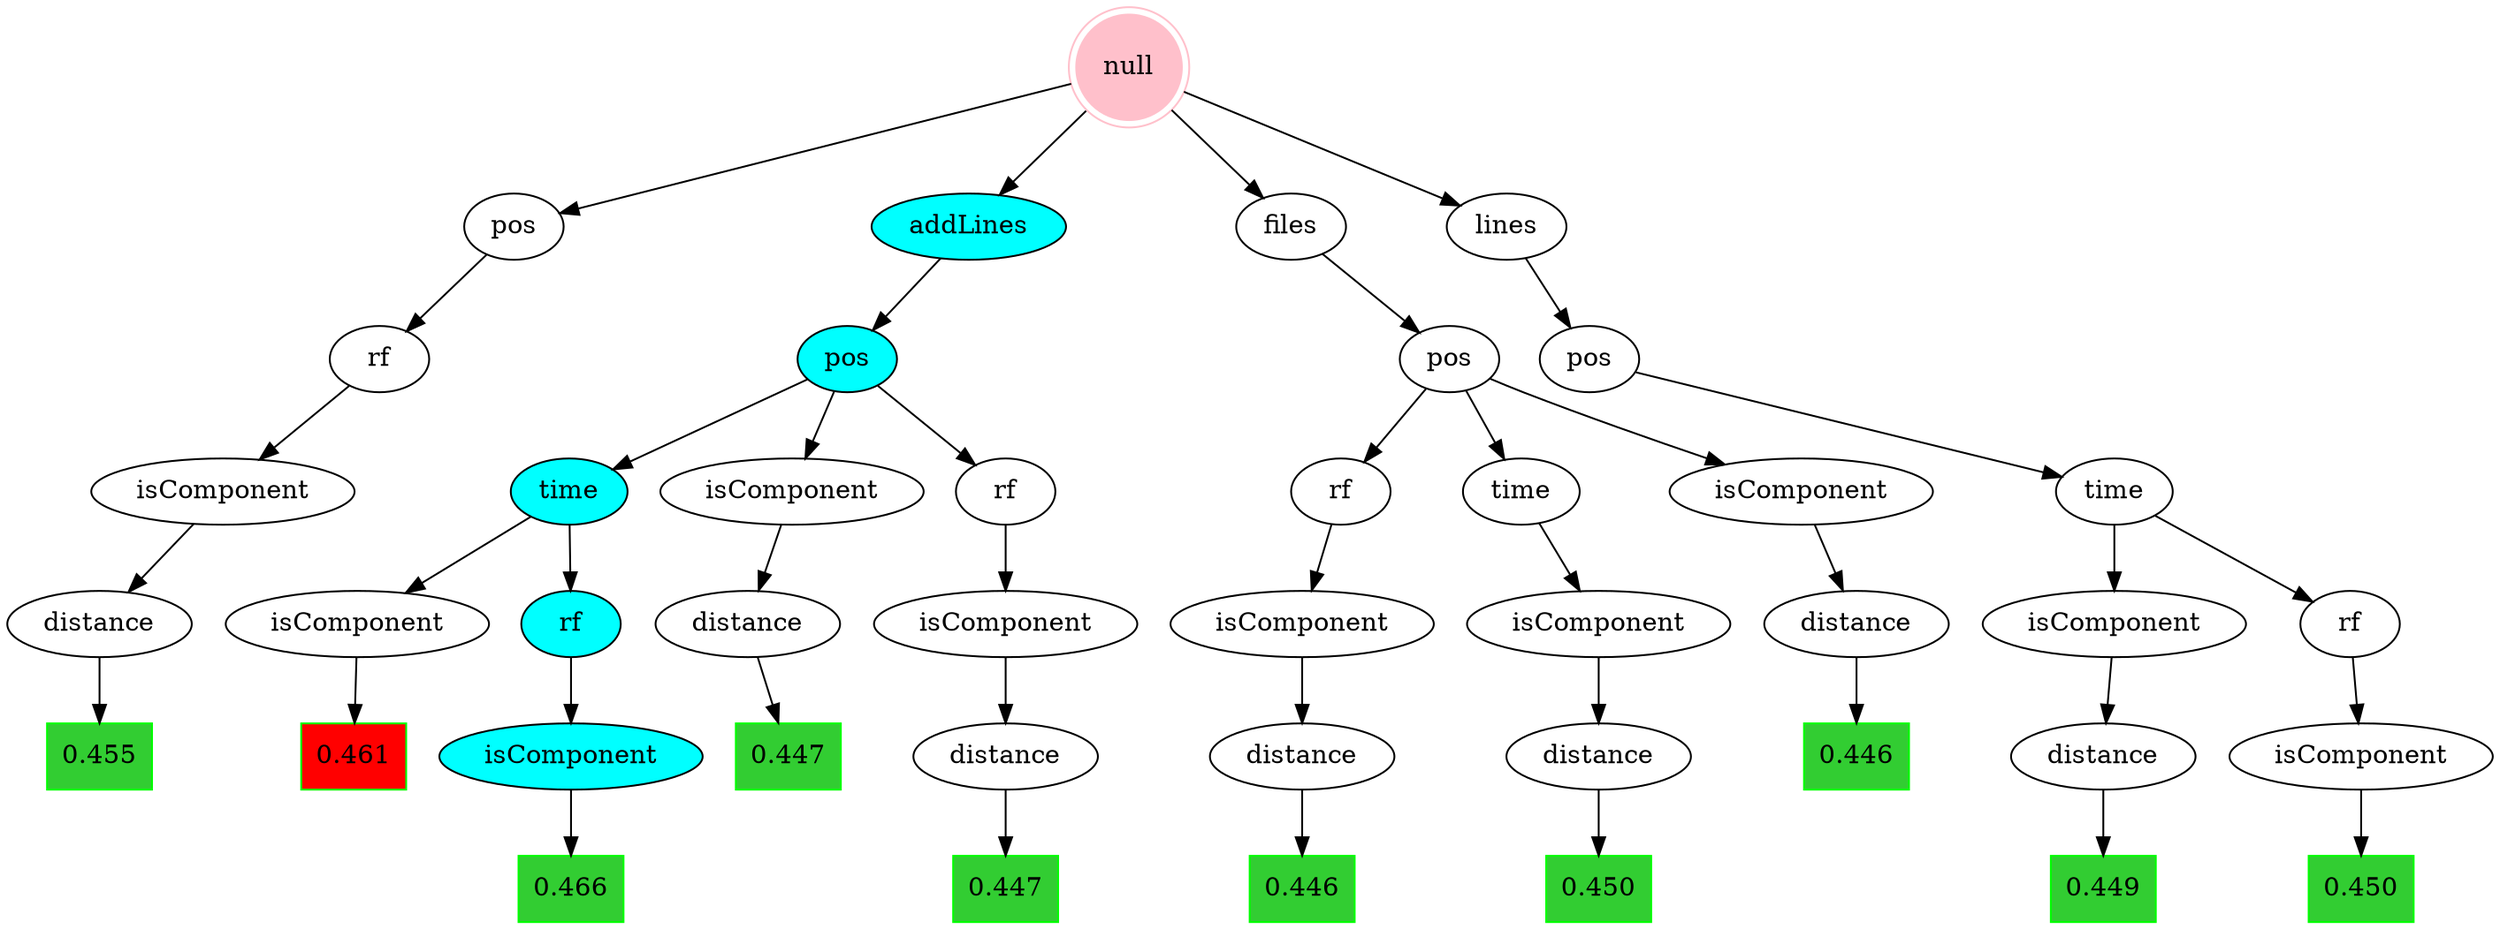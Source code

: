 digraph FeatureTree {
305[ label = "pos", ]
207[ label = "addLines",  style = filled, fillcolor = cyan]
86[ label = "rf", ]
165[ label = "isComponent", ]
167[ label = "isComponent", ]
77[ label = "pos", ]
1[ label = "files", ]
168[ label = "distance", ]
225[ label = "distance", ]
78[ label = "time", ]
90[ label = "isComponent", ]
359[ label = "0.447",  color = green, style = filled, fillcolor = limegreen, shape = box]
218[ label = "distance", ]
0[ label = "null",  color = pink, style = filled, fillcolor = pink, shape = doublecircle]
82[ label = "isComponent", ]
91[ label = "distance", ]
319[ label = "isComponent", ]
209[ label = "time",  style = filled, fillcolor = cyan]
354[ label = "0.455",  color = green, style = filled, fillcolor = limegreen, shape = box]
361[ label = "0.446",  color = green, style = filled, fillcolor = limegreen, shape = box]
353[ label = "0.461",  color = green, style = filled, fillcolor = red, shape = box]
163[ label = "time", ]
356[ label = "0.450",  color = green, style = filled, fillcolor = limegreen, shape = box]
355[ label = "0.450",  color = green, style = filled, fillcolor = limegreen, shape = box]
360[ label = "0.446",  color = green, style = filled, fillcolor = limegreen, shape = box]
357[ label = "0.449",  color = green, style = filled, fillcolor = limegreen, shape = box]
208[ label = "pos",  style = filled, fillcolor = cyan]
164[ label = "rf", ]
83[ label = "distance", ]
162[ label = "pos", ]
97[ label = "isComponent", ]
224[ label = "isComponent", ]
217[ label = "isComponent", ]
98[ label = "distance", ]
213[ label = "rf", ]
358[ label = "0.447",  color = green, style = filled, fillcolor = limegreen, shape = box]
212[ label = "isComponent", ]
211[ label = "isComponent",  style = filled, fillcolor = cyan]
320[ label = "distance", ]
352[ label = "0.466",  color = green, style = filled, fillcolor = limegreen, shape = box]
210[ label = "rf",  style = filled, fillcolor = cyan]
314[ label = "rf", ]
123[ label = "lines", ]
 213 -> 217
 305 -> 314
 162 -> 163
 209 -> 210
 207 -> 208
 98 -> 360
 209 -> 212
 123 -> 162
 167 -> 168
 314 -> 319
 163 -> 167
 91 -> 361
 320 -> 354
 83 -> 356
 78 -> 82
 0 -> 123
 225 -> 358
 218 -> 359
 77 -> 97
 86 -> 90
 211 -> 352
 1 -> 77
 208 -> 209
 0 -> 305
 224 -> 225
 217 -> 218
 208 -> 213
 210 -> 211
 168 -> 357
 90 -> 91
 163 -> 164
 97 -> 98
 212 -> 353
 82 -> 83
 77 -> 86
 319 -> 320
 0 -> 207
 77 -> 78
 0 -> 1
 164 -> 165
 208 -> 224
 165 -> 355
}